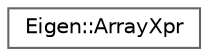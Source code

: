digraph "类继承关系图"
{
 // LATEX_PDF_SIZE
  bgcolor="transparent";
  edge [fontname=Helvetica,fontsize=10,labelfontname=Helvetica,labelfontsize=10];
  node [fontname=Helvetica,fontsize=10,shape=box,height=0.2,width=0.4];
  rankdir="LR";
  Node0 [id="Node000000",label="Eigen::ArrayXpr",height=0.2,width=0.4,color="grey40", fillcolor="white", style="filled",URL="$struct_eigen_1_1_array_xpr.html",tooltip=" "];
}
